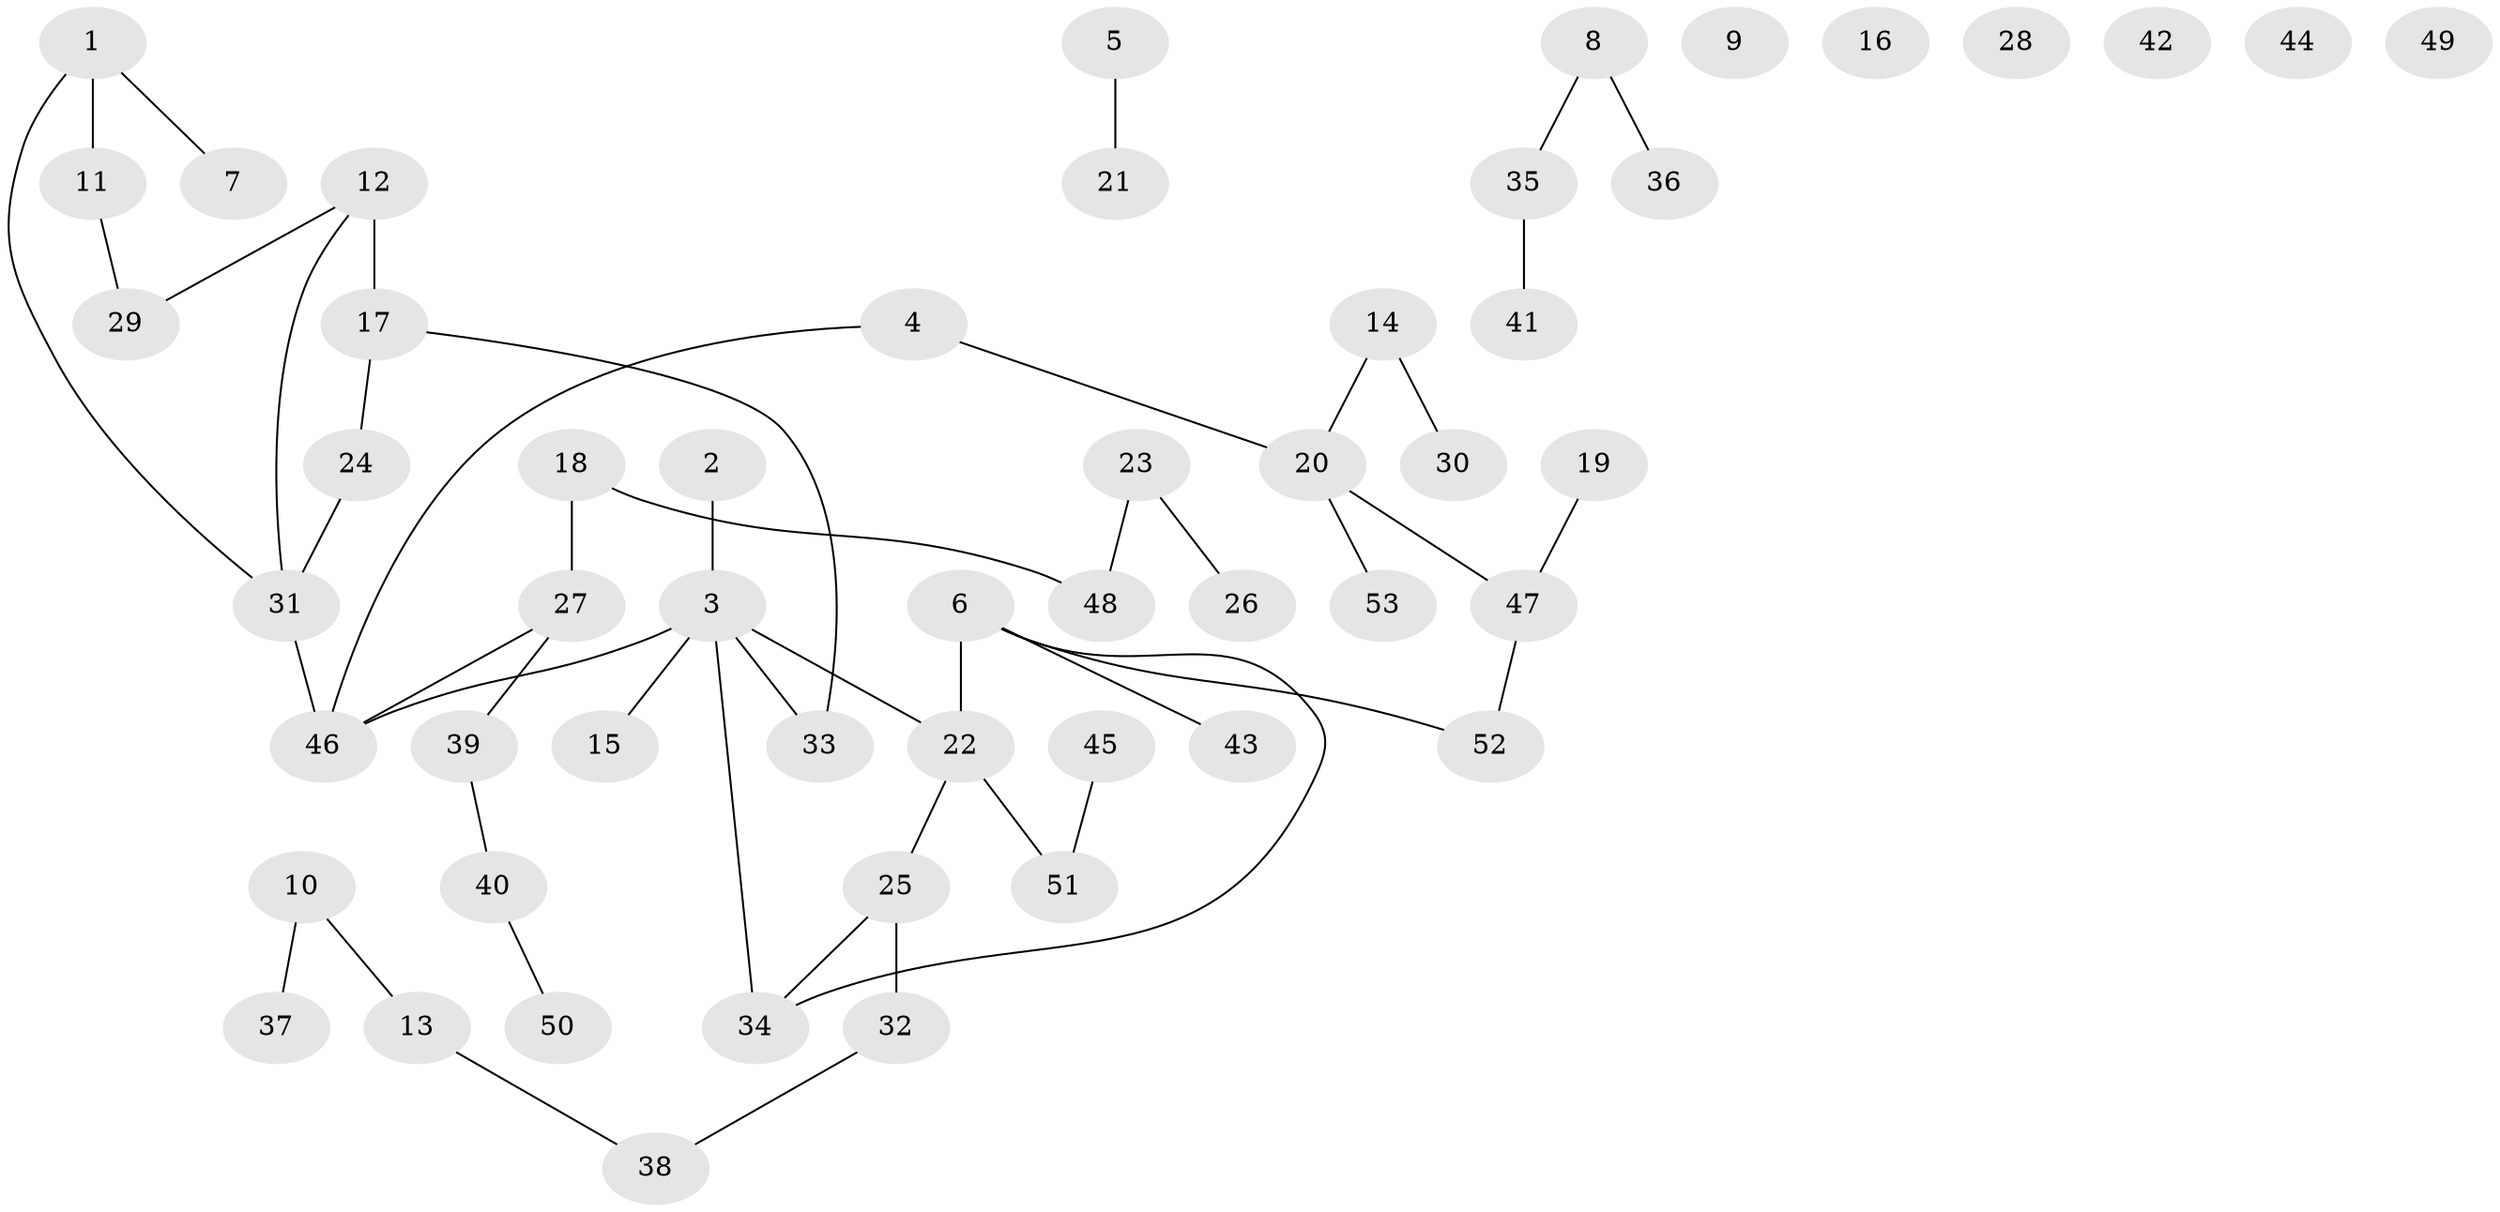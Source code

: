 // Generated by graph-tools (version 1.1) at 2025/25/03/09/25 03:25:14]
// undirected, 53 vertices, 50 edges
graph export_dot {
graph [start="1"]
  node [color=gray90,style=filled];
  1;
  2;
  3;
  4;
  5;
  6;
  7;
  8;
  9;
  10;
  11;
  12;
  13;
  14;
  15;
  16;
  17;
  18;
  19;
  20;
  21;
  22;
  23;
  24;
  25;
  26;
  27;
  28;
  29;
  30;
  31;
  32;
  33;
  34;
  35;
  36;
  37;
  38;
  39;
  40;
  41;
  42;
  43;
  44;
  45;
  46;
  47;
  48;
  49;
  50;
  51;
  52;
  53;
  1 -- 7;
  1 -- 11;
  1 -- 31;
  2 -- 3;
  3 -- 15;
  3 -- 22;
  3 -- 33;
  3 -- 34;
  3 -- 46;
  4 -- 20;
  4 -- 46;
  5 -- 21;
  6 -- 22;
  6 -- 34;
  6 -- 43;
  6 -- 52;
  8 -- 35;
  8 -- 36;
  10 -- 13;
  10 -- 37;
  11 -- 29;
  12 -- 17;
  12 -- 29;
  12 -- 31;
  13 -- 38;
  14 -- 20;
  14 -- 30;
  17 -- 24;
  17 -- 33;
  18 -- 27;
  18 -- 48;
  19 -- 47;
  20 -- 47;
  20 -- 53;
  22 -- 25;
  22 -- 51;
  23 -- 26;
  23 -- 48;
  24 -- 31;
  25 -- 32;
  25 -- 34;
  27 -- 39;
  27 -- 46;
  31 -- 46;
  32 -- 38;
  35 -- 41;
  39 -- 40;
  40 -- 50;
  45 -- 51;
  47 -- 52;
}
